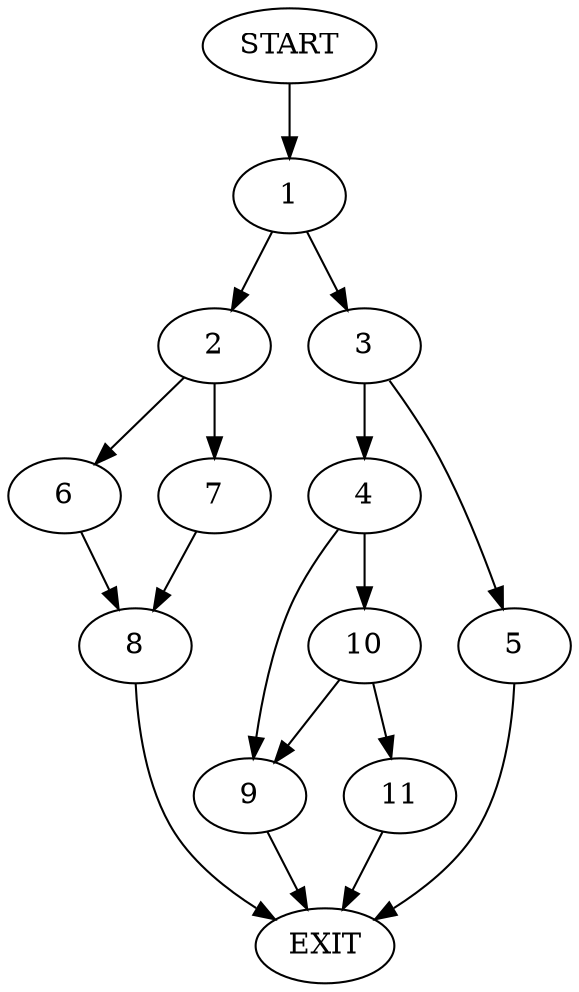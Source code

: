 digraph {
0 [label="START"]
12 [label="EXIT"]
0 -> 1
1 -> 2
1 -> 3
3 -> 4
3 -> 5
2 -> 6
2 -> 7
6 -> 8
7 -> 8
8 -> 12
4 -> 9
4 -> 10
5 -> 12
9 -> 12
10 -> 9
10 -> 11
11 -> 12
}
